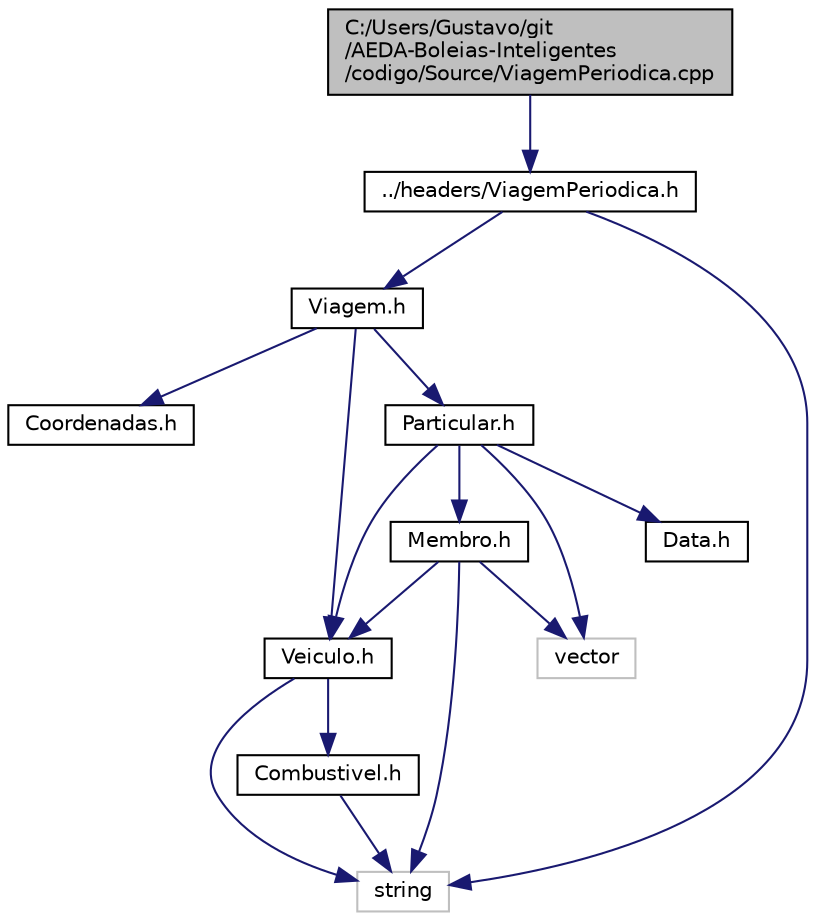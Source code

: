 digraph "C:/Users/Gustavo/git/AEDA-Boleias-Inteligentes/codigo/Source/ViagemPeriodica.cpp"
{
  edge [fontname="Helvetica",fontsize="10",labelfontname="Helvetica",labelfontsize="10"];
  node [fontname="Helvetica",fontsize="10",shape=record];
  Node1 [label="C:/Users/Gustavo/git\l/AEDA-Boleias-Inteligentes\l/codigo/Source/ViagemPeriodica.cpp",height=0.2,width=0.4,color="black", fillcolor="grey75", style="filled", fontcolor="black"];
  Node1 -> Node2 [color="midnightblue",fontsize="10",style="solid"];
  Node2 [label="../headers/ViagemPeriodica.h",height=0.2,width=0.4,color="black", fillcolor="white", style="filled",URL="$_viagem_periodica_8h.html"];
  Node2 -> Node3 [color="midnightblue",fontsize="10",style="solid"];
  Node3 [label="Viagem.h",height=0.2,width=0.4,color="black", fillcolor="white", style="filled",URL="$_viagem_8h.html"];
  Node3 -> Node4 [color="midnightblue",fontsize="10",style="solid"];
  Node4 [label="Coordenadas.h",height=0.2,width=0.4,color="black", fillcolor="white", style="filled",URL="$_coordenadas_8h.html"];
  Node3 -> Node5 [color="midnightblue",fontsize="10",style="solid"];
  Node5 [label="Veiculo.h",height=0.2,width=0.4,color="black", fillcolor="white", style="filled",URL="$_veiculo_8h.html"];
  Node5 -> Node6 [color="midnightblue",fontsize="10",style="solid"];
  Node6 [label="string",height=0.2,width=0.4,color="grey75", fillcolor="white", style="filled"];
  Node5 -> Node7 [color="midnightblue",fontsize="10",style="solid"];
  Node7 [label="Combustivel.h",height=0.2,width=0.4,color="black", fillcolor="white", style="filled",URL="$_combustivel_8h.html"];
  Node7 -> Node6 [color="midnightblue",fontsize="10",style="solid"];
  Node3 -> Node8 [color="midnightblue",fontsize="10",style="solid"];
  Node8 [label="Particular.h",height=0.2,width=0.4,color="black", fillcolor="white", style="filled",URL="$_particular_8h.html"];
  Node8 -> Node9 [color="midnightblue",fontsize="10",style="solid"];
  Node9 [label="Membro.h",height=0.2,width=0.4,color="black", fillcolor="white", style="filled",URL="$_membro_8h.html"];
  Node9 -> Node6 [color="midnightblue",fontsize="10",style="solid"];
  Node9 -> Node10 [color="midnightblue",fontsize="10",style="solid"];
  Node10 [label="vector",height=0.2,width=0.4,color="grey75", fillcolor="white", style="filled"];
  Node9 -> Node5 [color="midnightblue",fontsize="10",style="solid"];
  Node8 -> Node11 [color="midnightblue",fontsize="10",style="solid"];
  Node11 [label="Data.h",height=0.2,width=0.4,color="black", fillcolor="white", style="filled",URL="$_data_8h.html"];
  Node8 -> Node5 [color="midnightblue",fontsize="10",style="solid"];
  Node8 -> Node10 [color="midnightblue",fontsize="10",style="solid"];
  Node2 -> Node6 [color="midnightblue",fontsize="10",style="solid"];
}
